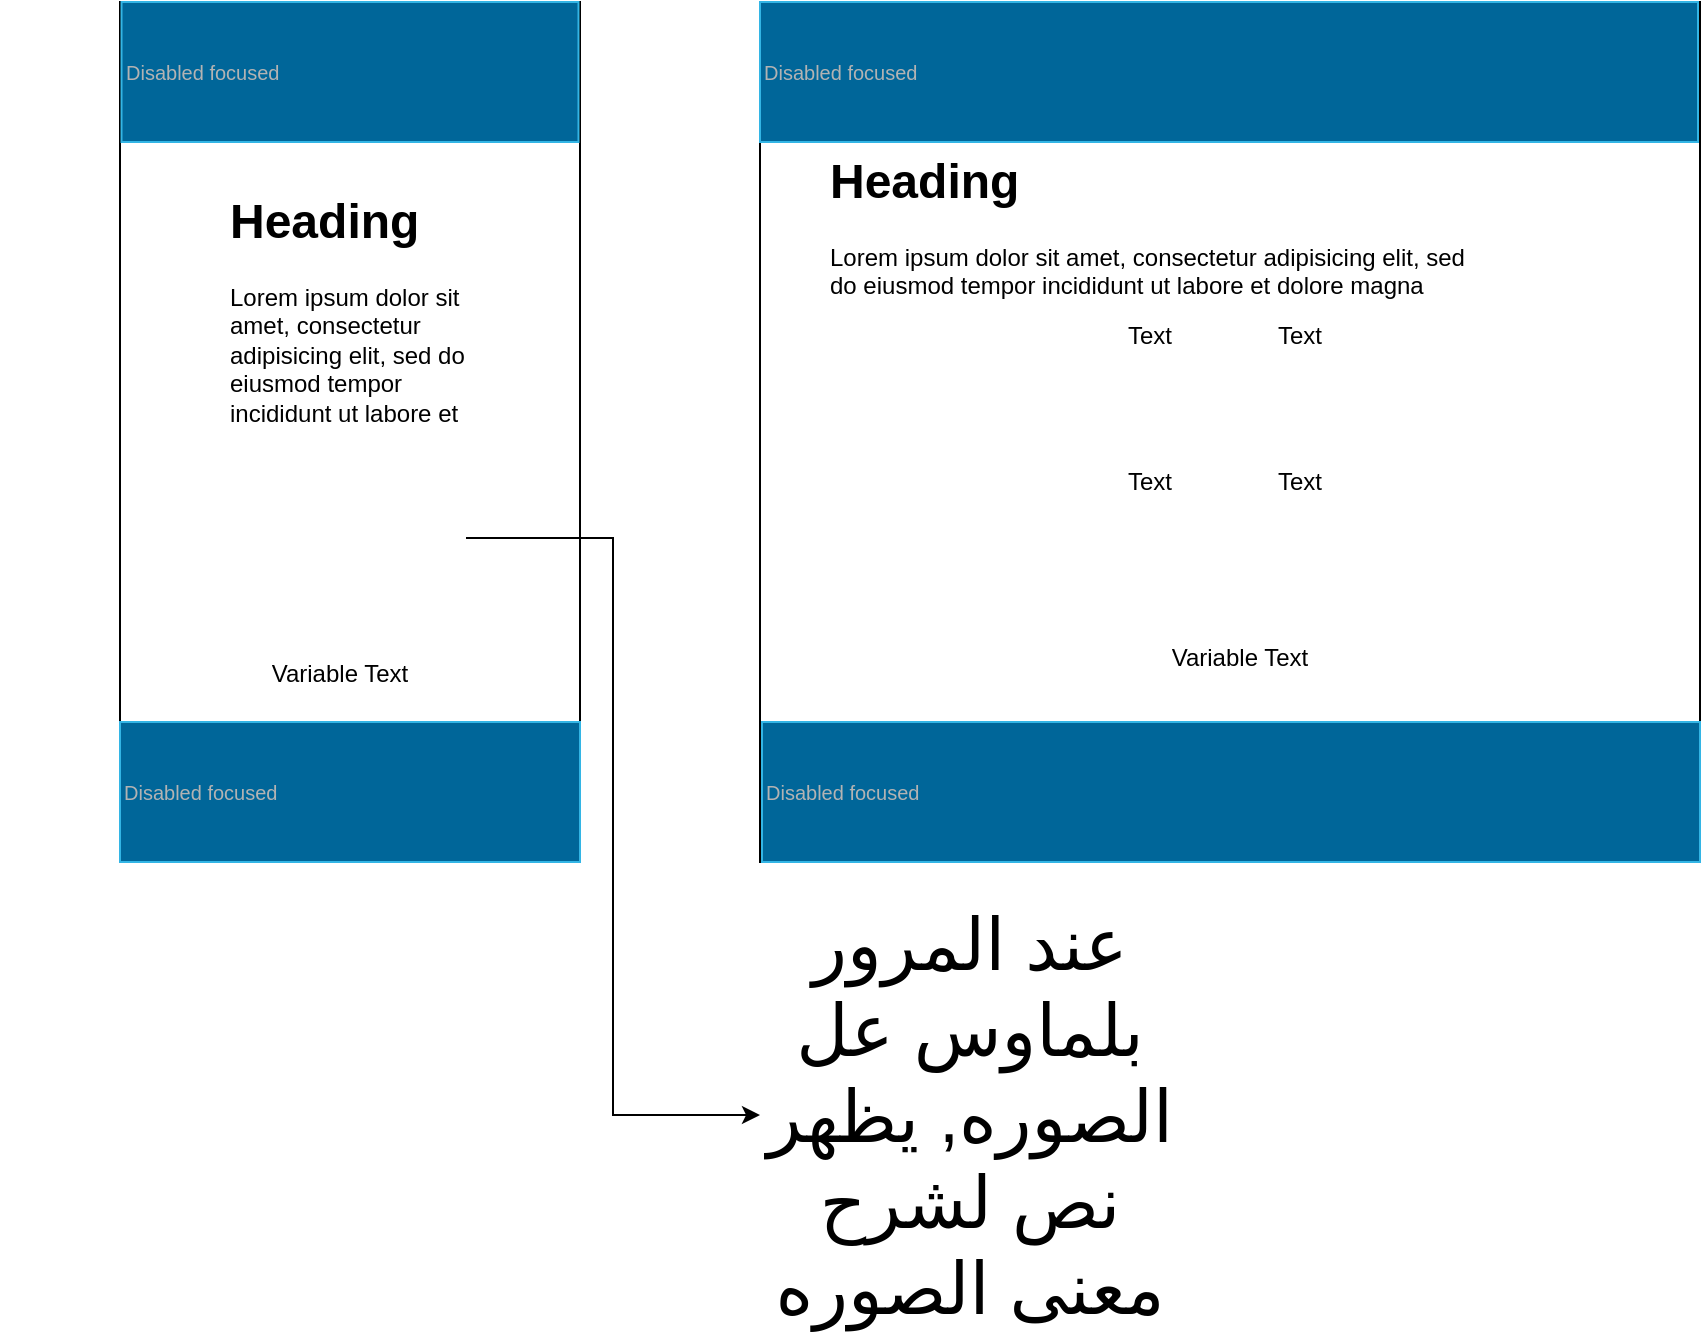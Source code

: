 <mxfile version="13.10.8" type="github"><diagram id="-00WFSiOws-b3pUuPB--" name="Page-1"><mxGraphModel dx="1718" dy="488" grid="1" gridSize="10" guides="1" tooltips="1" connect="1" arrows="1" fold="1" page="1" pageScale="1" pageWidth="850" pageHeight="1100" math="0" shadow="0"><root><mxCell id="0"/><mxCell id="1" parent="0"/><mxCell id="9qOFgzjUOXPByjzrl4hd-1" value="" style="rounded=0;whiteSpace=wrap;html=1;" parent="1" vertex="1"><mxGeometry x="20" y="20" width="230" height="430" as="geometry"/></mxCell><mxCell id="9qOFgzjUOXPByjzrl4hd-2" value="" style="rounded=0;whiteSpace=wrap;html=1;" parent="1" vertex="1"><mxGeometry x="340" y="20" width="470" height="430" as="geometry"/></mxCell><mxCell id="9qOFgzjUOXPByjzrl4hd-15" value="Disabled focused" style="whiteSpace=wrap;html=1;shadow=0;dashed=0;fontSize=10;align=left;fillColor=#006699;strokeColor=#33B5E5;fontColor=#B3B3B3;" parent="1" vertex="1"><mxGeometry x="340" y="20" width="469" height="70" as="geometry"/></mxCell><mxCell id="9qOFgzjUOXPByjzrl4hd-11" value="" style="shape=image;html=1;verticalAlign=top;verticalLabelPosition=bottom;labelBackgroundColor=#ffffff;imageAspect=0;aspect=fixed;image=https://cdn1.iconfinder.com/data/icons/jumpicon-basic-ui-line-1/32/-_Hamburger-Menu-More-Navigation--128.png" parent="1" vertex="1"><mxGeometry x="760" y="36" width="38" height="38" as="geometry"/></mxCell><mxCell id="9qOFgzjUOXPByjzrl4hd-16" value="Disabled focused" style="whiteSpace=wrap;html=1;shadow=0;dashed=0;fontSize=10;align=left;fillColor=#006699;strokeColor=#33B5E5;fontColor=#B3B3B3;" parent="1" vertex="1"><mxGeometry x="341" y="380" width="469" height="70" as="geometry"/></mxCell><mxCell id="9qOFgzjUOXPByjzrl4hd-18" value="" style="shape=image;html=1;verticalAlign=top;verticalLabelPosition=bottom;labelBackgroundColor=#ffffff;imageAspect=0;aspect=fixed;image=https://cdn4.iconfinder.com/data/icons/computer-and-web-2/500/Tile-128.png" parent="1" vertex="1"><mxGeometry x="490.5" y="177" width="168" height="168" as="geometry"/></mxCell><mxCell id="9qOFgzjUOXPByjzrl4hd-19" value="&lt;h1&gt;Heading&lt;/h1&gt;&lt;p&gt;Lorem ipsum dolor sit amet, consectetur adipisicing elit, sed do eiusmod tempor incididunt ut labore et dolore magna aliqua.&lt;/p&gt;" style="text;html=1;strokeColor=none;fillColor=none;spacing=5;spacingTop=-20;whiteSpace=wrap;overflow=hidden;rounded=0;" parent="1" vertex="1"><mxGeometry x="370" y="90" width="330" height="80" as="geometry"/></mxCell><UserObject label="%name% Text" placeholders="1" name="Variable" id="9qOFgzjUOXPByjzrl4hd-21"><mxCell style="text;html=1;strokeColor=none;fillColor=none;align=center;verticalAlign=middle;whiteSpace=wrap;overflow=hidden;" parent="1" vertex="1"><mxGeometry x="410" y="338" width="340" height="20" as="geometry"/></mxCell></UserObject><mxCell id="9qOFgzjUOXPByjzrl4hd-22" value="&lt;h1&gt;Heading&lt;/h1&gt;&lt;p&gt;Lorem ipsum dolor sit amet, consectetur adipisicing elit, sed do eiusmod tempor incididunt ut labore et dolore magna aliqua.&lt;/p&gt;" style="text;html=1;strokeColor=none;fillColor=none;spacing=5;spacingTop=-20;whiteSpace=wrap;overflow=hidden;rounded=0;" parent="1" vertex="1"><mxGeometry x="70" y="110" width="130" height="120" as="geometry"/></mxCell><mxCell id="9qOFgzjUOXPByjzrl4hd-33" style="edgeStyle=orthogonalEdgeStyle;rounded=0;orthogonalLoop=1;jettySize=auto;html=1;exitX=1;exitY=0.5;exitDx=0;exitDy=0;entryX=0;entryY=0.5;entryDx=0;entryDy=0;" parent="1" source="9qOFgzjUOXPByjzrl4hd-23" target="9qOFgzjUOXPByjzrl4hd-32" edge="1"><mxGeometry relative="1" as="geometry"/></mxCell><mxCell id="9qOFgzjUOXPByjzrl4hd-23" value="" style="shape=image;html=1;verticalAlign=top;verticalLabelPosition=bottom;labelBackgroundColor=#ffffff;imageAspect=0;aspect=fixed;image=https://cdn4.iconfinder.com/data/icons/computer-and-web-2/500/Tile-128.png" parent="1" vertex="1"><mxGeometry x="77" y="230" width="116" height="116" as="geometry"/></mxCell><mxCell id="9qOFgzjUOXPByjzrl4hd-24" value="Disabled focused" style="whiteSpace=wrap;html=1;shadow=0;dashed=0;fontSize=10;align=left;fillColor=#006699;strokeColor=#33B5E5;fontColor=#B3B3B3;" parent="1" vertex="1"><mxGeometry x="20" y="380" width="230" height="70" as="geometry"/></mxCell><mxCell id="9qOFgzjUOXPByjzrl4hd-25" value="Disabled focused" style="whiteSpace=wrap;html=1;shadow=0;dashed=0;fontSize=10;align=left;fillColor=#006699;strokeColor=#33B5E5;fontColor=#B3B3B3;" parent="1" vertex="1"><mxGeometry x="20.75" y="20" width="228.5" height="70" as="geometry"/></mxCell><mxCell id="9qOFgzjUOXPByjzrl4hd-12" value="" style="shape=image;html=1;verticalAlign=top;verticalLabelPosition=bottom;labelBackgroundColor=#ffffff;imageAspect=0;aspect=fixed;image=https://cdn1.iconfinder.com/data/icons/jumpicon-basic-ui-line-1/32/-_Hamburger-Menu-More-Navigation--128.png" parent="1" vertex="1"><mxGeometry x="212" y="40" width="38" height="38" as="geometry"/></mxCell><UserObject label="%name% Text" placeholders="1" name="Variable" id="9qOFgzjUOXPByjzrl4hd-26"><mxCell style="text;html=1;strokeColor=none;fillColor=none;align=center;verticalAlign=middle;whiteSpace=wrap;overflow=hidden;" parent="1" vertex="1"><mxGeometry x="-40" y="346" width="340" height="20" as="geometry"/></mxCell></UserObject><mxCell id="9qOFgzjUOXPByjzrl4hd-27" value="Text" style="text;html=1;strokeColor=none;fillColor=none;align=center;verticalAlign=middle;whiteSpace=wrap;rounded=0;" parent="1" vertex="1"><mxGeometry x="515" y="250" width="40" height="20" as="geometry"/></mxCell><mxCell id="9qOFgzjUOXPByjzrl4hd-28" value="Text" style="text;html=1;strokeColor=none;fillColor=none;align=center;verticalAlign=middle;whiteSpace=wrap;rounded=0;" parent="1" vertex="1"><mxGeometry x="590" y="250" width="40" height="20" as="geometry"/></mxCell><mxCell id="9qOFgzjUOXPByjzrl4hd-29" value="Text" style="text;html=1;strokeColor=none;fillColor=none;align=center;verticalAlign=middle;whiteSpace=wrap;rounded=0;" parent="1" vertex="1"><mxGeometry x="515" y="177" width="40" height="20" as="geometry"/></mxCell><mxCell id="9qOFgzjUOXPByjzrl4hd-30" value="Text" style="text;html=1;strokeColor=none;fillColor=none;align=center;verticalAlign=middle;whiteSpace=wrap;rounded=0;" parent="1" vertex="1"><mxGeometry x="590" y="177" width="40" height="20" as="geometry"/></mxCell><mxCell id="9qOFgzjUOXPByjzrl4hd-32" value="&lt;font style=&quot;font-size: 36px&quot;&gt;عند المرور بلماوس عل الصوره, يظهر نص لشرح معنى الصوره&lt;br&gt;&lt;/font&gt;" style="text;html=1;strokeColor=none;fillColor=none;align=center;verticalAlign=middle;whiteSpace=wrap;rounded=0;" parent="1" vertex="1"><mxGeometry x="340" y="490" width="210" height="173" as="geometry"/></mxCell></root></mxGraphModel></diagram></mxfile>